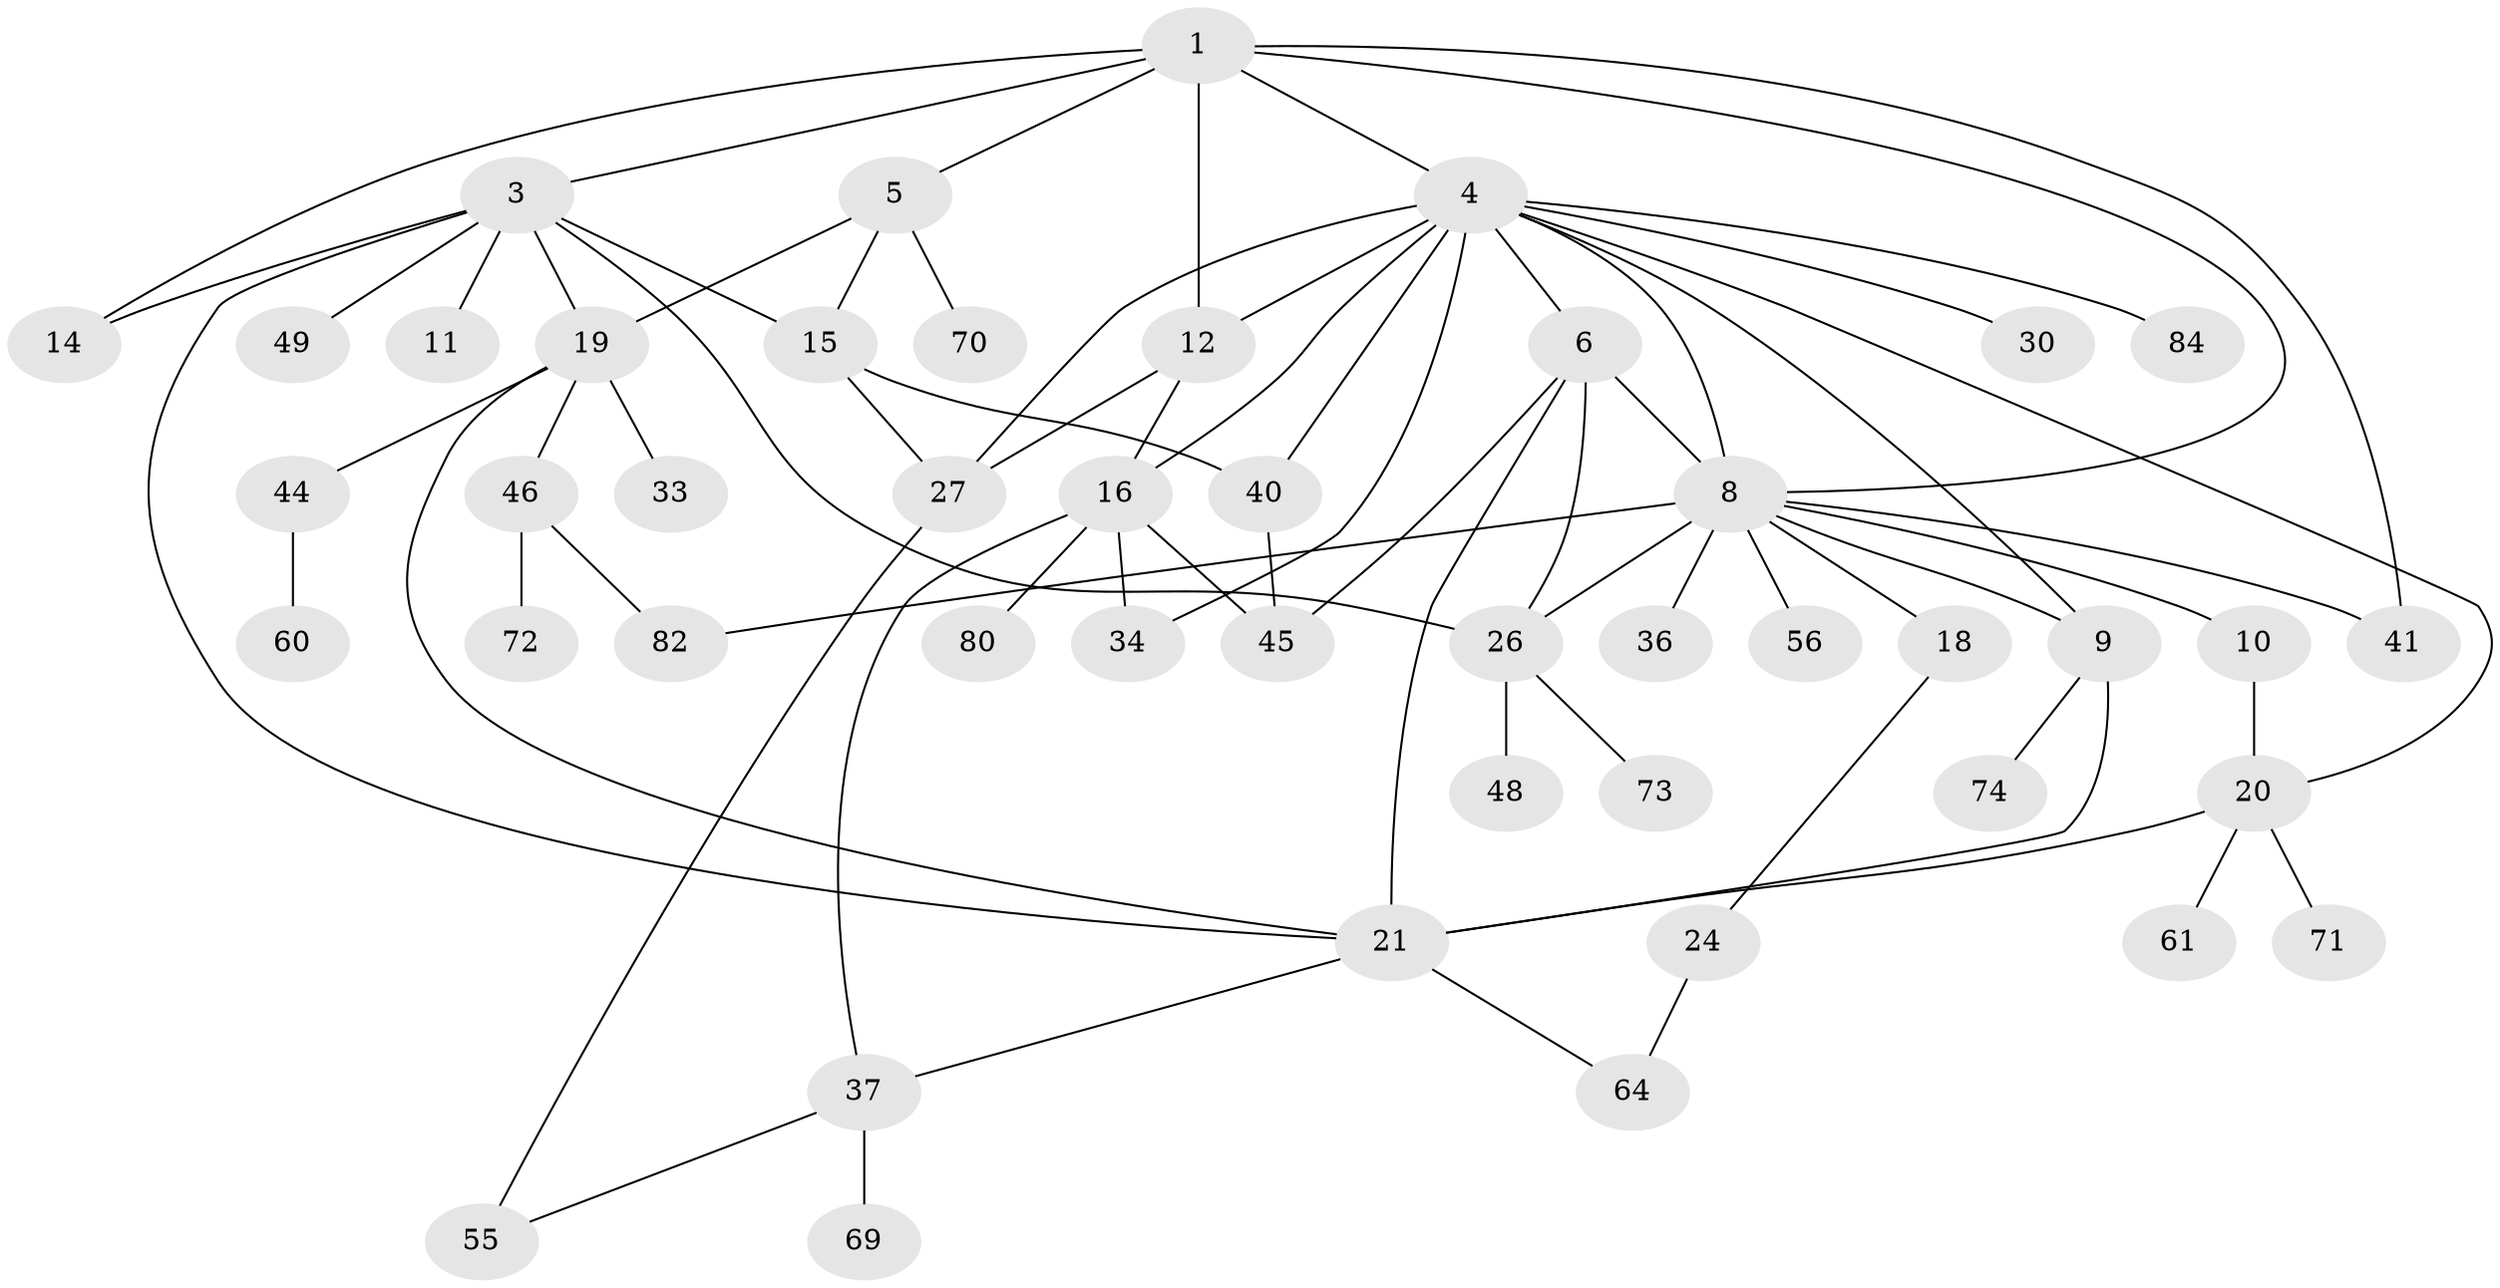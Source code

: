 // original degree distribution, {5: 0.06451612903225806, 6: 0.06451612903225806, 7: 0.010752688172043012, 4: 0.13978494623655913, 2: 0.3010752688172043, 1: 0.2903225806451613, 3: 0.12903225806451613}
// Generated by graph-tools (version 1.1) at 2025/13/03/09/25 04:13:33]
// undirected, 46 vertices, 71 edges
graph export_dot {
graph [start="1"]
  node [color=gray90,style=filled];
  1 [super="+2+32"];
  3 [super="+7+38"];
  4 [super="+28"];
  5 [super="+87+43"];
  6 [super="+65"];
  8 [super="+13"];
  9;
  10;
  11;
  12;
  14 [super="+86+57"];
  15;
  16 [super="+17"];
  18;
  19 [super="+25+58"];
  20 [super="+39"];
  21 [super="+68+22"];
  24 [super="+47"];
  26 [super="+62"];
  27 [super="+81"];
  30;
  33;
  34 [super="+93"];
  36;
  37 [super="+79+42"];
  40 [super="+89"];
  41 [super="+88"];
  44;
  45 [super="+54"];
  46 [super="+51"];
  48;
  49;
  55;
  56;
  60;
  61;
  64 [super="+91"];
  69;
  70 [super="+78"];
  71;
  72;
  73;
  74;
  80;
  82;
  84;
  1 -- 5;
  1 -- 8;
  1 -- 14 [weight=2];
  1 -- 3;
  1 -- 4 [weight=2];
  1 -- 12;
  1 -- 41;
  3 -- 11;
  3 -- 14;
  3 -- 21;
  3 -- 26;
  3 -- 19;
  3 -- 49;
  3 -- 15;
  4 -- 6;
  4 -- 20;
  4 -- 30;
  4 -- 40;
  4 -- 34;
  4 -- 16;
  4 -- 84;
  4 -- 8;
  4 -- 9;
  4 -- 27;
  4 -- 12;
  5 -- 15;
  5 -- 19;
  5 -- 70;
  6 -- 26;
  6 -- 45;
  6 -- 21;
  6 -- 8;
  8 -- 9;
  8 -- 10;
  8 -- 18;
  8 -- 82;
  8 -- 26;
  8 -- 36;
  8 -- 41;
  8 -- 56;
  9 -- 21;
  9 -- 74;
  10 -- 20;
  12 -- 16;
  12 -- 27;
  15 -- 27;
  15 -- 40;
  16 -- 80;
  16 -- 34;
  16 -- 37 [weight=2];
  16 -- 45;
  18 -- 24;
  19 -- 33;
  19 -- 46 [weight=2];
  19 -- 44;
  19 -- 21;
  20 -- 71;
  20 -- 61;
  20 -- 21;
  21 -- 64;
  21 -- 37;
  24 -- 64;
  26 -- 48;
  26 -- 73;
  27 -- 55;
  37 -- 55;
  37 -- 69;
  40 -- 45;
  44 -- 60;
  46 -- 72;
  46 -- 82;
}
